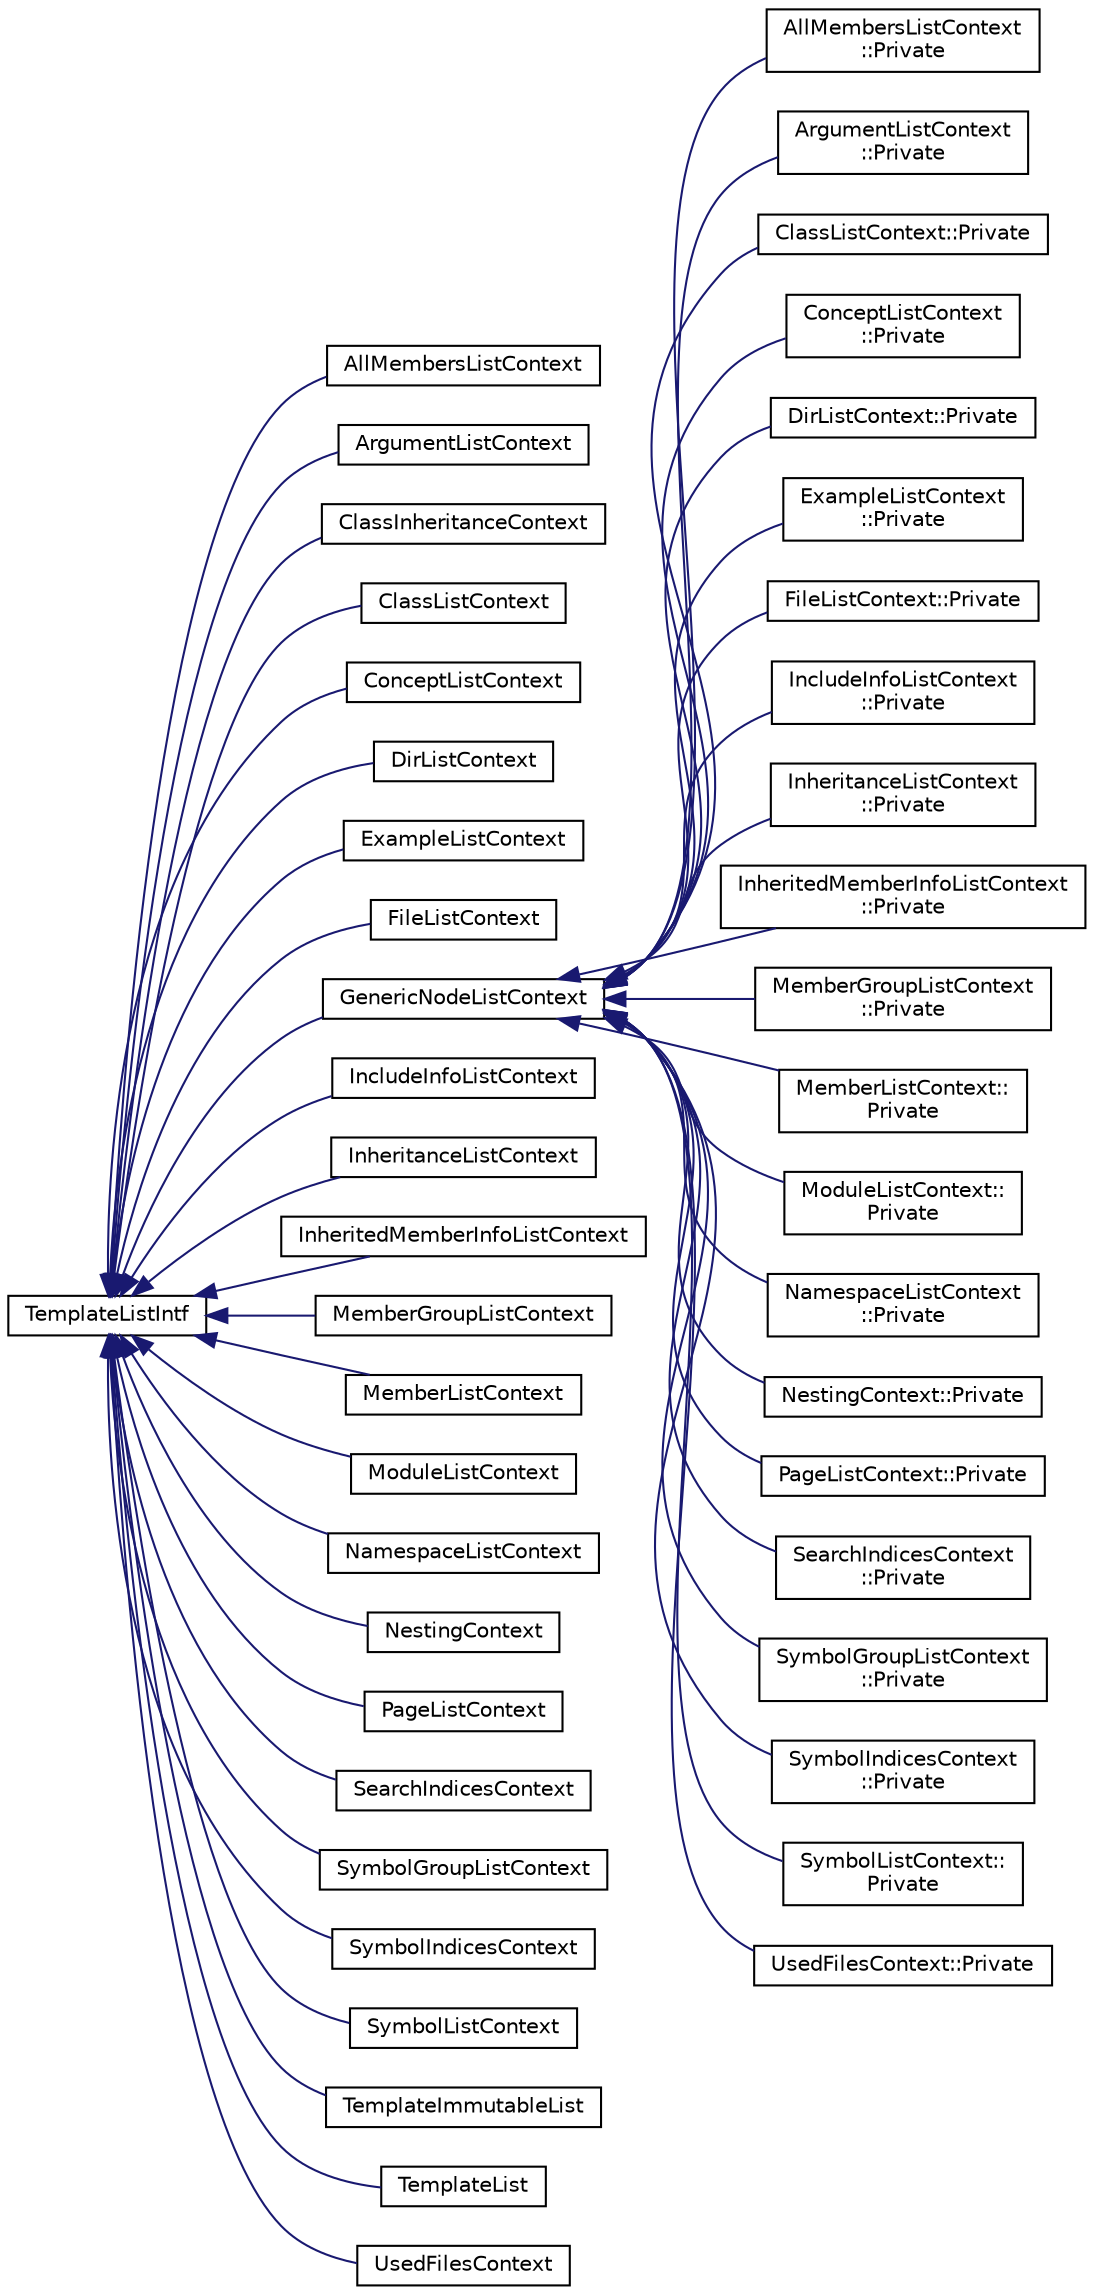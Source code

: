 digraph "类继承关系图"
{
 // INTERACTIVE_SVG=YES
 // LATEX_PDF_SIZE
  edge [fontname="Helvetica",fontsize="10",labelfontname="Helvetica",labelfontsize="10"];
  node [fontname="Helvetica",fontsize="10",shape=record];
  rankdir="LR";
  Node0 [label="TemplateListIntf",height=0.2,width=0.4,color="black", fillcolor="white", style="filled",URL="$d6/d88/class_template_list_intf.html",tooltip="Abstract read-only interface for a context value of type list."];
  Node0 -> Node1 [dir="back",color="midnightblue",fontsize="10",style="solid",fontname="Helvetica"];
  Node1 [label="AllMembersListContext",height=0.2,width=0.4,color="black", fillcolor="white", style="filled",URL="$d6/d10/class_all_members_list_context.html",tooltip=" "];
  Node0 -> Node2 [dir="back",color="midnightblue",fontsize="10",style="solid",fontname="Helvetica"];
  Node2 [label="ArgumentListContext",height=0.2,width=0.4,color="black", fillcolor="white", style="filled",URL="$d3/d8a/class_argument_list_context.html",tooltip=" "];
  Node0 -> Node3 [dir="back",color="midnightblue",fontsize="10",style="solid",fontname="Helvetica"];
  Node3 [label="ClassInheritanceContext",height=0.2,width=0.4,color="black", fillcolor="white", style="filled",URL="$d3/d7c/class_class_inheritance_context.html",tooltip=" "];
  Node0 -> Node4 [dir="back",color="midnightblue",fontsize="10",style="solid",fontname="Helvetica"];
  Node4 [label="ClassListContext",height=0.2,width=0.4,color="black", fillcolor="white", style="filled",URL="$da/d8d/class_class_list_context.html",tooltip=" "];
  Node0 -> Node5 [dir="back",color="midnightblue",fontsize="10",style="solid",fontname="Helvetica"];
  Node5 [label="ConceptListContext",height=0.2,width=0.4,color="black", fillcolor="white", style="filled",URL="$d0/dfa/class_concept_list_context.html",tooltip=" "];
  Node0 -> Node6 [dir="back",color="midnightblue",fontsize="10",style="solid",fontname="Helvetica"];
  Node6 [label="DirListContext",height=0.2,width=0.4,color="black", fillcolor="white", style="filled",URL="$dc/d3e/class_dir_list_context.html",tooltip=" "];
  Node0 -> Node7 [dir="back",color="midnightblue",fontsize="10",style="solid",fontname="Helvetica"];
  Node7 [label="ExampleListContext",height=0.2,width=0.4,color="black", fillcolor="white", style="filled",URL="$d1/d02/class_example_list_context.html",tooltip=" "];
  Node0 -> Node8 [dir="back",color="midnightblue",fontsize="10",style="solid",fontname="Helvetica"];
  Node8 [label="FileListContext",height=0.2,width=0.4,color="black", fillcolor="white", style="filled",URL="$d8/d25/class_file_list_context.html",tooltip=" "];
  Node0 -> Node9 [dir="back",color="midnightblue",fontsize="10",style="solid",fontname="Helvetica"];
  Node9 [label="GenericNodeListContext",height=0.2,width=0.4,color="black", fillcolor="white", style="filled",URL="$d6/dcb/class_generic_node_list_context.html",tooltip="standard template list implementation"];
  Node9 -> Node10 [dir="back",color="midnightblue",fontsize="10",style="solid",fontname="Helvetica"];
  Node10 [label="AllMembersListContext\l::Private",height=0.2,width=0.4,color="black", fillcolor="white", style="filled",URL="$d6/db0/class_all_members_list_context_1_1_private.html",tooltip=" "];
  Node9 -> Node11 [dir="back",color="midnightblue",fontsize="10",style="solid",fontname="Helvetica"];
  Node11 [label="ArgumentListContext\l::Private",height=0.2,width=0.4,color="black", fillcolor="white", style="filled",URL="$d7/dc4/class_argument_list_context_1_1_private.html",tooltip=" "];
  Node9 -> Node12 [dir="back",color="midnightblue",fontsize="10",style="solid",fontname="Helvetica"];
  Node12 [label="ClassListContext::Private",height=0.2,width=0.4,color="black", fillcolor="white", style="filled",URL="$d4/d4e/class_class_list_context_1_1_private.html",tooltip=" "];
  Node9 -> Node13 [dir="back",color="midnightblue",fontsize="10",style="solid",fontname="Helvetica"];
  Node13 [label="ConceptListContext\l::Private",height=0.2,width=0.4,color="black", fillcolor="white", style="filled",URL="$d3/d67/class_concept_list_context_1_1_private.html",tooltip=" "];
  Node9 -> Node14 [dir="back",color="midnightblue",fontsize="10",style="solid",fontname="Helvetica"];
  Node14 [label="DirListContext::Private",height=0.2,width=0.4,color="black", fillcolor="white", style="filled",URL="$d7/d7d/class_dir_list_context_1_1_private.html",tooltip=" "];
  Node9 -> Node15 [dir="back",color="midnightblue",fontsize="10",style="solid",fontname="Helvetica"];
  Node15 [label="ExampleListContext\l::Private",height=0.2,width=0.4,color="black", fillcolor="white", style="filled",URL="$da/d6f/class_example_list_context_1_1_private.html",tooltip=" "];
  Node9 -> Node16 [dir="back",color="midnightblue",fontsize="10",style="solid",fontname="Helvetica"];
  Node16 [label="FileListContext::Private",height=0.2,width=0.4,color="black", fillcolor="white", style="filled",URL="$d1/d6e/class_file_list_context_1_1_private.html",tooltip=" "];
  Node9 -> Node17 [dir="back",color="midnightblue",fontsize="10",style="solid",fontname="Helvetica"];
  Node17 [label="IncludeInfoListContext\l::Private",height=0.2,width=0.4,color="black", fillcolor="white", style="filled",URL="$dc/d85/class_include_info_list_context_1_1_private.html",tooltip=" "];
  Node9 -> Node18 [dir="back",color="midnightblue",fontsize="10",style="solid",fontname="Helvetica"];
  Node18 [label="InheritanceListContext\l::Private",height=0.2,width=0.4,color="black", fillcolor="white", style="filled",URL="$d3/dfa/class_inheritance_list_context_1_1_private.html",tooltip=" "];
  Node9 -> Node19 [dir="back",color="midnightblue",fontsize="10",style="solid",fontname="Helvetica"];
  Node19 [label="InheritedMemberInfoListContext\l::Private",height=0.2,width=0.4,color="black", fillcolor="white", style="filled",URL="$d0/de8/class_inherited_member_info_list_context_1_1_private.html",tooltip=" "];
  Node9 -> Node20 [dir="back",color="midnightblue",fontsize="10",style="solid",fontname="Helvetica"];
  Node20 [label="MemberGroupListContext\l::Private",height=0.2,width=0.4,color="black", fillcolor="white", style="filled",URL="$d3/d09/class_member_group_list_context_1_1_private.html",tooltip=" "];
  Node9 -> Node21 [dir="back",color="midnightblue",fontsize="10",style="solid",fontname="Helvetica"];
  Node21 [label="MemberListContext::\lPrivate",height=0.2,width=0.4,color="black", fillcolor="white", style="filled",URL="$df/db1/class_member_list_context_1_1_private.html",tooltip=" "];
  Node9 -> Node22 [dir="back",color="midnightblue",fontsize="10",style="solid",fontname="Helvetica"];
  Node22 [label="ModuleListContext::\lPrivate",height=0.2,width=0.4,color="black", fillcolor="white", style="filled",URL="$da/d0c/class_module_list_context_1_1_private.html",tooltip=" "];
  Node9 -> Node23 [dir="back",color="midnightblue",fontsize="10",style="solid",fontname="Helvetica"];
  Node23 [label="NamespaceListContext\l::Private",height=0.2,width=0.4,color="black", fillcolor="white", style="filled",URL="$d1/d49/class_namespace_list_context_1_1_private.html",tooltip=" "];
  Node9 -> Node24 [dir="back",color="midnightblue",fontsize="10",style="solid",fontname="Helvetica"];
  Node24 [label="NestingContext::Private",height=0.2,width=0.4,color="black", fillcolor="white", style="filled",URL="$d7/db8/class_nesting_context_1_1_private.html",tooltip=" "];
  Node9 -> Node25 [dir="back",color="midnightblue",fontsize="10",style="solid",fontname="Helvetica"];
  Node25 [label="PageListContext::Private",height=0.2,width=0.4,color="black", fillcolor="white", style="filled",URL="$dc/d0a/class_page_list_context_1_1_private.html",tooltip=" "];
  Node9 -> Node26 [dir="back",color="midnightblue",fontsize="10",style="solid",fontname="Helvetica"];
  Node26 [label="SearchIndicesContext\l::Private",height=0.2,width=0.4,color="black", fillcolor="white", style="filled",URL="$d7/d01/class_search_indices_context_1_1_private.html",tooltip=" "];
  Node9 -> Node27 [dir="back",color="midnightblue",fontsize="10",style="solid",fontname="Helvetica"];
  Node27 [label="SymbolGroupListContext\l::Private",height=0.2,width=0.4,color="black", fillcolor="white", style="filled",URL="$d4/d0d/class_symbol_group_list_context_1_1_private.html",tooltip=" "];
  Node9 -> Node28 [dir="back",color="midnightblue",fontsize="10",style="solid",fontname="Helvetica"];
  Node28 [label="SymbolIndicesContext\l::Private",height=0.2,width=0.4,color="black", fillcolor="white", style="filled",URL="$d6/d8b/class_symbol_indices_context_1_1_private.html",tooltip=" "];
  Node9 -> Node29 [dir="back",color="midnightblue",fontsize="10",style="solid",fontname="Helvetica"];
  Node29 [label="SymbolListContext::\lPrivate",height=0.2,width=0.4,color="black", fillcolor="white", style="filled",URL="$da/d36/class_symbol_list_context_1_1_private.html",tooltip=" "];
  Node9 -> Node30 [dir="back",color="midnightblue",fontsize="10",style="solid",fontname="Helvetica"];
  Node30 [label="UsedFilesContext::Private",height=0.2,width=0.4,color="black", fillcolor="white", style="filled",URL="$db/da0/class_used_files_context_1_1_private.html",tooltip=" "];
  Node0 -> Node31 [dir="back",color="midnightblue",fontsize="10",style="solid",fontname="Helvetica"];
  Node31 [label="IncludeInfoListContext",height=0.2,width=0.4,color="black", fillcolor="white", style="filled",URL="$d3/d57/class_include_info_list_context.html",tooltip=" "];
  Node0 -> Node32 [dir="back",color="midnightblue",fontsize="10",style="solid",fontname="Helvetica"];
  Node32 [label="InheritanceListContext",height=0.2,width=0.4,color="black", fillcolor="white", style="filled",URL="$d8/d77/class_inheritance_list_context.html",tooltip=" "];
  Node0 -> Node33 [dir="back",color="midnightblue",fontsize="10",style="solid",fontname="Helvetica"];
  Node33 [label="InheritedMemberInfoListContext",height=0.2,width=0.4,color="black", fillcolor="white", style="filled",URL="$d3/d67/class_inherited_member_info_list_context.html",tooltip=" "];
  Node0 -> Node34 [dir="back",color="midnightblue",fontsize="10",style="solid",fontname="Helvetica"];
  Node34 [label="MemberGroupListContext",height=0.2,width=0.4,color="black", fillcolor="white", style="filled",URL="$d4/d1c/class_member_group_list_context.html",tooltip=" "];
  Node0 -> Node35 [dir="back",color="midnightblue",fontsize="10",style="solid",fontname="Helvetica"];
  Node35 [label="MemberListContext",height=0.2,width=0.4,color="black", fillcolor="white", style="filled",URL="$df/dda/class_member_list_context.html",tooltip=" "];
  Node0 -> Node36 [dir="back",color="midnightblue",fontsize="10",style="solid",fontname="Helvetica"];
  Node36 [label="ModuleListContext",height=0.2,width=0.4,color="black", fillcolor="white", style="filled",URL="$d3/d5a/class_module_list_context.html",tooltip=" "];
  Node0 -> Node37 [dir="back",color="midnightblue",fontsize="10",style="solid",fontname="Helvetica"];
  Node37 [label="NamespaceListContext",height=0.2,width=0.4,color="black", fillcolor="white", style="filled",URL="$d2/dfb/class_namespace_list_context.html",tooltip=" "];
  Node0 -> Node38 [dir="back",color="midnightblue",fontsize="10",style="solid",fontname="Helvetica"];
  Node38 [label="NestingContext",height=0.2,width=0.4,color="black", fillcolor="white", style="filled",URL="$db/d7e/class_nesting_context.html",tooltip=" "];
  Node0 -> Node39 [dir="back",color="midnightblue",fontsize="10",style="solid",fontname="Helvetica"];
  Node39 [label="PageListContext",height=0.2,width=0.4,color="black", fillcolor="white", style="filled",URL="$dc/dbf/class_page_list_context.html",tooltip=" "];
  Node0 -> Node40 [dir="back",color="midnightblue",fontsize="10",style="solid",fontname="Helvetica"];
  Node40 [label="SearchIndicesContext",height=0.2,width=0.4,color="black", fillcolor="white", style="filled",URL="$db/da2/class_search_indices_context.html",tooltip=" "];
  Node0 -> Node41 [dir="back",color="midnightblue",fontsize="10",style="solid",fontname="Helvetica"];
  Node41 [label="SymbolGroupListContext",height=0.2,width=0.4,color="black", fillcolor="white", style="filled",URL="$d1/dc6/class_symbol_group_list_context.html",tooltip=" "];
  Node0 -> Node42 [dir="back",color="midnightblue",fontsize="10",style="solid",fontname="Helvetica"];
  Node42 [label="SymbolIndicesContext",height=0.2,width=0.4,color="black", fillcolor="white", style="filled",URL="$d8/d39/class_symbol_indices_context.html",tooltip=" "];
  Node0 -> Node43 [dir="back",color="midnightblue",fontsize="10",style="solid",fontname="Helvetica"];
  Node43 [label="SymbolListContext",height=0.2,width=0.4,color="black", fillcolor="white", style="filled",URL="$dd/d7d/class_symbol_list_context.html",tooltip=" "];
  Node0 -> Node44 [dir="back",color="midnightblue",fontsize="10",style="solid",fontname="Helvetica"];
  Node44 [label="TemplateImmutableList",height=0.2,width=0.4,color="black", fillcolor="white", style="filled",URL="$d1/dbe/class_template_immutable_list.html",tooltip="Default implementation of a immutable context value of type list."];
  Node0 -> Node45 [dir="back",color="midnightblue",fontsize="10",style="solid",fontname="Helvetica"];
  Node45 [label="TemplateList",height=0.2,width=0.4,color="black", fillcolor="white", style="filled",URL="$de/dab/class_template_list.html",tooltip="Default implementation of a context value of type list."];
  Node0 -> Node46 [dir="back",color="midnightblue",fontsize="10",style="solid",fontname="Helvetica"];
  Node46 [label="UsedFilesContext",height=0.2,width=0.4,color="black", fillcolor="white", style="filled",URL="$dc/dd4/class_used_files_context.html",tooltip=" "];
}
